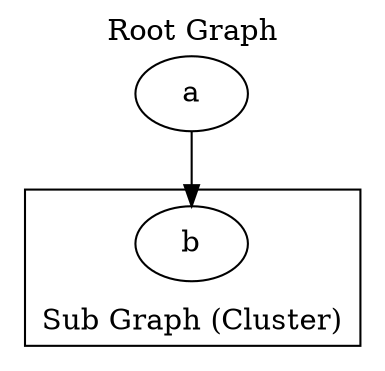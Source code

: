 digraph {
  label = "Root Graph"
  labelloc = t
  a -> b
  subgraph cluster_lang {
    label = "Sub Graph (Cluster)"
    labelloc = b
    b
  }
}
